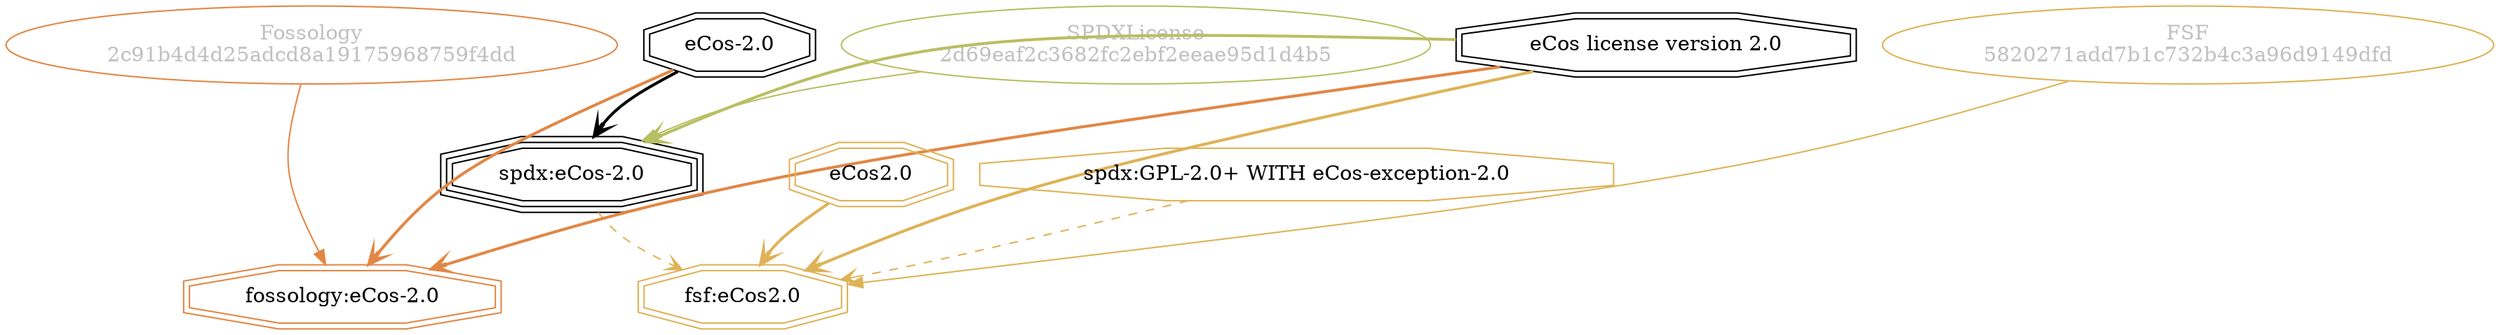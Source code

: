 strict digraph {
    node [shape=box];
    graph [splines=curved];
    4565 [label="SPDXLicense\n2d69eaf2c3682fc2ebf2eeae95d1d4b5"
         ,fontcolor=gray
         ,color="#b8bf62"
         ,fillcolor="beige;1"
         ,shape=ellipse];
    4566 [label="spdx:eCos-2.0"
         ,shape=tripleoctagon];
    4567 [label="eCos-2.0"
         ,shape=doubleoctagon];
    4568 [label="eCos license version 2.0"
         ,shape=doubleoctagon];
    10734 [label="FSF\n5820271add7b1c732b4c3a96d9149dfd"
          ,fontcolor=gray
          ,color="#deb256"
          ,fillcolor="beige;1"
          ,shape=ellipse];
    10735 [label="fsf:eCos2.0"
          ,color="#deb256"
          ,shape=doubleoctagon];
    10736 [label="eCos2.0"
          ,color="#deb256"
          ,shape=doubleoctagon];
    10737 [label="spdx:GPL-2.0+ WITH eCos-exception-2.0"
          ,color="#deb256"
          ,shape=octagon];
    26954 [label="Fossology\n2c91b4d4d25adcd8a19175968759f4dd"
          ,fontcolor=gray
          ,color="#e18745"
          ,fillcolor="beige;1"
          ,shape=ellipse];
    26955 [label="fossology:eCos-2.0"
          ,color="#e18745"
          ,shape=doubleoctagon];
    4565 -> 4566 [weight=0.5
                 ,color="#b8bf62"];
    4566 -> 10735 [style=dashed
                  ,arrowhead=vee
                  ,weight=0.5
                  ,color="#deb256"];
    4567 -> 4566 [style=bold
                 ,arrowhead=vee
                 ,weight=0.7];
    4567 -> 26955 [style=bold
                  ,arrowhead=vee
                  ,weight=0.7
                  ,color="#e18745"];
    4568 -> 4566 [style=bold
                 ,arrowhead=vee
                 ,weight=0.7
                 ,color="#b8bf62"];
    4568 -> 10735 [style=bold
                  ,arrowhead=vee
                  ,weight=0.7
                  ,color="#deb256"];
    4568 -> 26955 [style=bold
                  ,arrowhead=vee
                  ,weight=0.7
                  ,color="#e18745"];
    10734 -> 10735 [weight=0.5
                   ,color="#deb256"];
    10736 -> 10735 [style=bold
                   ,arrowhead=vee
                   ,weight=0.7
                   ,color="#deb256"];
    10737 -> 10735 [style=dashed
                   ,arrowhead=vee
                   ,weight=0.5
                   ,color="#deb256"];
    26954 -> 26955 [weight=0.5
                   ,color="#e18745"];
}
